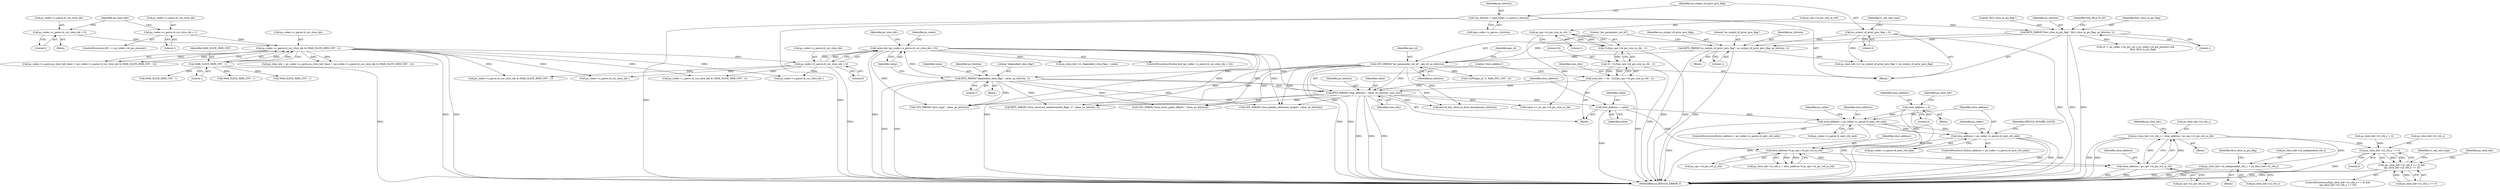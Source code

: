 digraph "0_Android_913d9e8d93d6b81bb8eac3fc2c1426651f5b259d@integer" {
"1002449" [label="(Call,ps_slice_hdr->i2_ctb_y = slice_address / ps_sps->i2_pic_wd_in_ctb)"];
"1002453" [label="(Call,slice_address / ps_sps->i2_pic_wd_in_ctb)"];
"1002444" [label="(Call,slice_address % ps_sps->i2_pic_wd_in_ctb)"];
"1000547" [label="(Call,slice_address = 0)"];
"1001742" [label="(Call,slice_address < ps_codec->s_parse.i4_next_ctb_indx)"];
"1001695" [label="(Call,slice_address > ps_codec->s_parse.i4_next_ctb_indx)"];
"1000534" [label="(Call,slice_address = value)"];
"1000529" [label="(Call,BITS_PARSE(\"slice_address\", value, ps_bitstrm, num_bits))"];
"1000429" [label="(Call,value && (ps_codec->s_parse.i4_cur_slice_idx > 0))"];
"1000423" [label="(Call,BITS_PARSE(\"dependent_slice_flag\", value, ps_bitstrm, 1))"];
"1000210" [label="(Call,UEV_PARSE(\"pic_parameter_set_id\", pps_id, ps_bitstrm))"];
"1000191" [label="(Call,BITS_PARSE(\"first_slice_in_pic_flag\", first_slice_in_pic_flag, ps_bitstrm, 1))"];
"1000148" [label="(Call,*ps_bitstrm = &ps_codec->s_parse.s_bitstrm)"];
"1000205" [label="(Call,BITS_PARSE(\"no_output_of_prior_pics_flag\", no_output_of_prior_pics_flag, ps_bitstrm, 1))"];
"1000160" [label="(Call,no_output_of_prior_pics_flag = 0)"];
"1000431" [label="(Call,ps_codec->s_parse.i4_cur_slice_idx > 0)"];
"1000406" [label="(Call,ps_codec->s_parse.i4_cur_slice_idx & (MAX_SLICE_HDR_CNT - 1))"];
"1000376" [label="(Call,ps_codec->s_parse.i4_cur_slice_idx = 0)"];
"1000391" [label="(Call,ps_codec->s_parse.i4_cur_slice_idx = 1)"];
"1000412" [label="(Call,MAX_SLICE_HDR_CNT - 1)"];
"1000519" [label="(Call,num_bits = 32 - CLZ(ps_sps->i4_pic_size_in_ctb - 1))"];
"1000521" [label="(Call,32 - CLZ(ps_sps->i4_pic_size_in_ctb - 1))"];
"1000523" [label="(Call,CLZ(ps_sps->i4_pic_size_in_ctb - 1))"];
"1000524" [label="(Call,ps_sps->i4_pic_size_in_ctb - 1)"];
"1002471" [label="(Call,ps_slice_hdr->i2_independent_ctb_y = ps_slice_hdr->i2_ctb_y)"];
"1002573" [label="(Call,ps_slice_hdr->i2_ctb_y == 0)"];
"1002567" [label="(Call,(ps_slice_hdr->i2_ctb_x == 0) &&\n (ps_slice_hdr->i2_ctb_y == 0))"];
"1000519" [label="(Call,num_bits = 32 - CLZ(ps_sps->i4_pic_size_in_ctb - 1))"];
"1000382" [label="(Literal,0)"];
"1002620" [label="(MethodReturn,IHEVCD_ERROR_T)"];
"1000391" [label="(Call,ps_codec->s_parse.i4_cur_slice_idx = 1)"];
"1000199" [label="(Identifier,NAL_BLA_W_LP)"];
"1000547" [label="(Call,slice_address = 0)"];
"1002577" [label="(Literal,0)"];
"1000533" [label="(Identifier,num_bits)"];
"1000375" [label="(Block,)"];
"1002566" [label="(ControlStructure,if((ps_slice_hdr->i2_ctb_x == 0) &&\n (ps_slice_hdr->i2_ctb_y == 0)))"];
"1002573" [label="(Call,ps_slice_hdr->i2_ctb_y == 0)"];
"1000207" [label="(Identifier,no_output_of_prior_pics_flag)"];
"1000191" [label="(Call,BITS_PARSE(\"first_slice_in_pic_flag\", first_slice_in_pic_flag, ps_bitstrm, 1))"];
"1000528" [label="(Literal,1)"];
"1000376" [label="(Call,ps_codec->s_parse.i4_cur_slice_idx = 0)"];
"1002471" [label="(Call,ps_slice_hdr->i2_independent_ctb_y = ps_slice_hdr->i2_ctb_y)"];
"1000377" [label="(Call,ps_codec->s_parse.i4_cur_slice_idx)"];
"1001772" [label="(Call,ps_codec->s_parse.i4_cur_slice_idx--)"];
"1000161" [label="(Identifier,no_output_of_prior_pics_flag)"];
"1000532" [label="(Identifier,ps_bitstrm)"];
"1002574" [label="(Call,ps_slice_hdr->i2_ctb_y)"];
"1000162" [label="(Literal,0)"];
"1000517" [label="(Block,)"];
"1000285" [label="(Call,(0 != ps_codec->u4_pic_cnt || ps_codec->i4_pic_present) &&\n                    first_slice_in_pic_flag)"];
"1000206" [label="(Literal,\"no_output_of_prior_pics_flag\")"];
"1002527" [label="(Call,MAX_SLICE_HDR_CNT - 1)"];
"1002485" [label="(Call,ps_slice_hdr->i2_ctb_y = 0)"];
"1000437" [label="(Literal,0)"];
"1000530" [label="(Literal,\"slice_address\")"];
"1000502" [label="(Call,ps_slice_hdr->i1_no_output_of_prior_pics_flag = no_output_of_prior_pics_flag)"];
"1000204" [label="(Block,)"];
"1000461" [label="(Call,ps_slice_hdr->i1_dependent_slice_flag = value)"];
"1001695" [label="(Call,slice_address > ps_codec->s_parse.i4_next_ctb_indx)"];
"1001743" [label="(Identifier,slice_address)"];
"1000212" [label="(Identifier,pps_id)"];
"1000205" [label="(Call,BITS_PARSE(\"no_output_of_prior_pics_flag\", no_output_of_prior_pics_flag, ps_bitstrm, 1))"];
"1000413" [label="(Identifier,MAX_SLICE_HDR_CNT)"];
"1001696" [label="(Identifier,slice_address)"];
"1000422" [label="(Block,)"];
"1000428" [label="(ControlStructure,if(value && (ps_codec->s_parse.i4_cur_slice_idx > 0)))"];
"1000432" [label="(Call,ps_codec->s_parse.i4_cur_slice_idx)"];
"1000531" [label="(Identifier,value)"];
"1000536" [label="(Identifier,value)"];
"1002440" [label="(Call,ps_slice_hdr->i2_ctb_x = slice_address % ps_sps->i2_pic_wd_in_ctb)"];
"1001756" [label="(Identifier,ps_codec)"];
"1000150" [label="(Call,&ps_codec->s_parse.s_bitstrm)"];
"1000216" [label="(Call,CLIP3(pps_id, 0, MAX_PPS_CNT - 2))"];
"1000546" [label="(Block,)"];
"1000165" [label="(Identifier,i1_nal_unit_type)"];
"1002587" [label="(Identifier,i1_nal_unit_type)"];
"1002521" [label="(Call,ps_codec->s_parse.i4_cur_slice_idx & (MAX_SLICE_HDR_CNT - 1))"];
"1000535" [label="(Identifier,slice_address)"];
"1002461" [label="(Identifier,ps_slice_hdr)"];
"1002581" [label="(Identifier,ps_slice_hdr)"];
"1002475" [label="(Call,ps_slice_hdr->i2_ctb_y)"];
"1000209" [label="(Literal,1)"];
"1000593" [label="(Call,UEV_PARSE(\"slice_type\", value, ps_bitstrm))"];
"1002017" [label="(Call,ihevcd_bits_flush_to_byte_boundary(ps_bitstrm))"];
"1000160" [label="(Call,no_output_of_prior_pics_flag = 0)"];
"1000521" [label="(Call,32 - CLZ(ps_sps->i4_pic_size_in_ctb - 1))"];
"1000430" [label="(Identifier,value)"];
"1000132" [label="(Block,)"];
"1001694" [label="(ControlStructure,if(slice_address > ps_codec->s_parse.i4_next_ctb_indx))"];
"1002472" [label="(Call,ps_slice_hdr->i2_independent_ctb_y)"];
"1000385" [label="(ControlStructure,if(0 == ps_codec->i4_pic_present))"];
"1000529" [label="(Call,BITS_PARSE(\"slice_address\", value, ps_bitstrm, num_bits))"];
"1001742" [label="(Call,slice_address < ps_codec->s_parse.i4_next_ctb_indx)"];
"1002449" [label="(Call,ps_slice_hdr->i2_ctb_y = slice_address / ps_sps->i2_pic_wd_in_ctb)"];
"1000463" [label="(Identifier,ps_slice_hdr)"];
"1000392" [label="(Call,ps_codec->s_parse.i4_cur_slice_idx)"];
"1000425" [label="(Identifier,value)"];
"1002450" [label="(Call,ps_slice_hdr->i2_ctb_y)"];
"1000426" [label="(Identifier,ps_bitstrm)"];
"1000588" [label="(Call,BITS_PARSE(\"slice_reserved_undetermined_flag[ i ]\", value, ps_bitstrm, 1))"];
"1000193" [label="(Identifier,first_slice_in_pic_flag)"];
"1000431" [label="(Call,ps_codec->s_parse.i4_cur_slice_idx > 0)"];
"1000520" [label="(Identifier,num_bits)"];
"1000407" [label="(Call,ps_codec->s_parse.i4_cur_slice_idx)"];
"1002503" [label="(Identifier,first_slice_in_pic_flag)"];
"1000208" [label="(Identifier,ps_bitstrm)"];
"1000548" [label="(Identifier,slice_address)"];
"1000211" [label="(Literal,\"pic_parameter_set_id\")"];
"1000406" [label="(Call,ps_codec->s_parse.i4_cur_slice_idx & (MAX_SLICE_HDR_CNT - 1))"];
"1001705" [label="(Identifier,ps_codec)"];
"1000400" [label="(Call,ps_codec->s_parse.ps_slice_hdr_base + (ps_codec->s_parse.i4_cur_slice_idx & (MAX_SLICE_HDR_CNT - 1)))"];
"1000192" [label="(Literal,\"first_slice_in_pic_flag\")"];
"1000195" [label="(Literal,1)"];
"1000210" [label="(Call,UEV_PARSE(\"pic_parameter_set_id\", pps_id, ps_bitstrm))"];
"1000423" [label="(Call,BITS_PARSE(\"dependent_slice_flag\", value, ps_bitstrm, 1))"];
"1000397" [label="(Literal,1)"];
"1001751" [label="(Identifier,IHEVCD_IGNORE_SLICE)"];
"1000429" [label="(Call,value && (ps_codec->s_parse.i4_cur_slice_idx > 0))"];
"1001809" [label="(Call,MAX_SLICE_HDR_CNT - 1)"];
"1000549" [label="(Literal,0)"];
"1000399" [label="(Identifier,ps_slice_hdr)"];
"1001991" [label="(Call,UEV_PARSE(\"slice_header_extension_length\", value, ps_bitstrm))"];
"1002568" [label="(Call,ps_slice_hdr->i2_ctb_x == 0)"];
"1000539" [label="(Identifier,value)"];
"1002439" [label="(Block,)"];
"1000447" [label="(Call,MAX_SLICE_HDR_CNT - 1)"];
"1000525" [label="(Call,ps_sps->i4_pic_size_in_ctb)"];
"1000194" [label="(Identifier,ps_bitstrm)"];
"1001744" [label="(Call,ps_codec->s_parse.i4_next_ctb_indx)"];
"1000213" [label="(Identifier,ps_bitstrm)"];
"1002445" [label="(Identifier,slice_address)"];
"1000534" [label="(Call,slice_address = value)"];
"1000440" [label="(Identifier,ps_codec)"];
"1000424" [label="(Literal,\"dependent_slice_flag\")"];
"1002455" [label="(Call,ps_sps->i2_pic_wd_in_ctb)"];
"1000427" [label="(Literal,1)"];
"1000553" [label="(Identifier,ps_slice_hdr)"];
"1000398" [label="(Call,ps_slice_hdr = ps_codec->s_parse.ps_slice_hdr_base + (ps_codec->s_parse.i4_cur_slice_idx & (MAX_SLICE_HDR_CNT - 1)))"];
"1000522" [label="(Literal,32)"];
"1000441" [label="(Call,ps_codec->s_parse.i4_cur_slice_idx & (MAX_SLICE_HDR_CNT - 1))"];
"1002567" [label="(Call,(ps_slice_hdr->i2_ctb_x == 0) &&\n (ps_slice_hdr->i2_ctb_y == 0))"];
"1002444" [label="(Call,slice_address % ps_sps->i2_pic_wd_in_ctb)"];
"1002453" [label="(Call,slice_address / ps_sps->i2_pic_wd_in_ctb)"];
"1000149" [label="(Identifier,ps_bitstrm)"];
"1000524" [label="(Call,ps_sps->i4_pic_size_in_ctb - 1)"];
"1001741" [label="(ControlStructure,if(slice_address < ps_codec->s_parse.i4_next_ctb_indx))"];
"1001884" [label="(Call,UEV_PARSE(\"num_entry_point_offsets\", value, ps_bitstrm))"];
"1002454" [label="(Identifier,slice_address)"];
"1002463" [label="(Block,)"];
"1002446" [label="(Call,ps_sps->i2_pic_wd_in_ctb)"];
"1000538" [label="(Call,value >= ps_sps->i4_pic_size_in_ctb)"];
"1001697" [label="(Call,ps_codec->s_parse.i4_next_ctb_indx)"];
"1000414" [label="(Literal,1)"];
"1000148" [label="(Call,*ps_bitstrm = &ps_codec->s_parse.s_bitstrm)"];
"1000523" [label="(Call,CLZ(ps_sps->i4_pic_size_in_ctb - 1))"];
"1001713" [label="(Call,ps_codec->s_parse.i4_cur_slice_idx--)"];
"1000412" [label="(Call,MAX_SLICE_HDR_CNT - 1)"];
"1000215" [label="(Identifier,pps_id)"];
"1002449" -> "1002439"  [label="AST: "];
"1002449" -> "1002453"  [label="CFG: "];
"1002450" -> "1002449"  [label="AST: "];
"1002453" -> "1002449"  [label="AST: "];
"1002461" -> "1002449"  [label="CFG: "];
"1002449" -> "1002620"  [label="DDG: "];
"1002449" -> "1002620"  [label="DDG: "];
"1002453" -> "1002449"  [label="DDG: "];
"1002453" -> "1002449"  [label="DDG: "];
"1002449" -> "1002471"  [label="DDG: "];
"1002449" -> "1002573"  [label="DDG: "];
"1002453" -> "1002455"  [label="CFG: "];
"1002454" -> "1002453"  [label="AST: "];
"1002455" -> "1002453"  [label="AST: "];
"1002453" -> "1002620"  [label="DDG: "];
"1002453" -> "1002620"  [label="DDG: "];
"1002444" -> "1002453"  [label="DDG: "];
"1002444" -> "1002453"  [label="DDG: "];
"1002444" -> "1002440"  [label="AST: "];
"1002444" -> "1002446"  [label="CFG: "];
"1002445" -> "1002444"  [label="AST: "];
"1002446" -> "1002444"  [label="AST: "];
"1002440" -> "1002444"  [label="CFG: "];
"1002444" -> "1002440"  [label="DDG: "];
"1002444" -> "1002440"  [label="DDG: "];
"1000547" -> "1002444"  [label="DDG: "];
"1001742" -> "1002444"  [label="DDG: "];
"1000534" -> "1002444"  [label="DDG: "];
"1000547" -> "1000546"  [label="AST: "];
"1000547" -> "1000549"  [label="CFG: "];
"1000548" -> "1000547"  [label="AST: "];
"1000549" -> "1000547"  [label="AST: "];
"1000553" -> "1000547"  [label="CFG: "];
"1000547" -> "1002620"  [label="DDG: "];
"1000547" -> "1001695"  [label="DDG: "];
"1001742" -> "1001741"  [label="AST: "];
"1001742" -> "1001744"  [label="CFG: "];
"1001743" -> "1001742"  [label="AST: "];
"1001744" -> "1001742"  [label="AST: "];
"1001751" -> "1001742"  [label="CFG: "];
"1001756" -> "1001742"  [label="CFG: "];
"1001742" -> "1002620"  [label="DDG: "];
"1001742" -> "1002620"  [label="DDG: "];
"1001742" -> "1002620"  [label="DDG: "];
"1001695" -> "1001742"  [label="DDG: "];
"1001695" -> "1001742"  [label="DDG: "];
"1001695" -> "1001694"  [label="AST: "];
"1001695" -> "1001697"  [label="CFG: "];
"1001696" -> "1001695"  [label="AST: "];
"1001697" -> "1001695"  [label="AST: "];
"1001705" -> "1001695"  [label="CFG: "];
"1001743" -> "1001695"  [label="CFG: "];
"1001695" -> "1002620"  [label="DDG: "];
"1001695" -> "1002620"  [label="DDG: "];
"1001695" -> "1002620"  [label="DDG: "];
"1000534" -> "1001695"  [label="DDG: "];
"1000534" -> "1000517"  [label="AST: "];
"1000534" -> "1000536"  [label="CFG: "];
"1000535" -> "1000534"  [label="AST: "];
"1000536" -> "1000534"  [label="AST: "];
"1000539" -> "1000534"  [label="CFG: "];
"1000534" -> "1002620"  [label="DDG: "];
"1000529" -> "1000534"  [label="DDG: "];
"1000529" -> "1000517"  [label="AST: "];
"1000529" -> "1000533"  [label="CFG: "];
"1000530" -> "1000529"  [label="AST: "];
"1000531" -> "1000529"  [label="AST: "];
"1000532" -> "1000529"  [label="AST: "];
"1000533" -> "1000529"  [label="AST: "];
"1000535" -> "1000529"  [label="CFG: "];
"1000529" -> "1002620"  [label="DDG: "];
"1000529" -> "1002620"  [label="DDG: "];
"1000529" -> "1002620"  [label="DDG: "];
"1000429" -> "1000529"  [label="DDG: "];
"1000423" -> "1000529"  [label="DDG: "];
"1000210" -> "1000529"  [label="DDG: "];
"1000519" -> "1000529"  [label="DDG: "];
"1000529" -> "1000538"  [label="DDG: "];
"1000529" -> "1000588"  [label="DDG: "];
"1000529" -> "1000593"  [label="DDG: "];
"1000529" -> "1001884"  [label="DDG: "];
"1000529" -> "1001991"  [label="DDG: "];
"1000529" -> "1002017"  [label="DDG: "];
"1000429" -> "1000428"  [label="AST: "];
"1000429" -> "1000430"  [label="CFG: "];
"1000429" -> "1000431"  [label="CFG: "];
"1000430" -> "1000429"  [label="AST: "];
"1000431" -> "1000429"  [label="AST: "];
"1000440" -> "1000429"  [label="CFG: "];
"1000463" -> "1000429"  [label="CFG: "];
"1000429" -> "1002620"  [label="DDG: "];
"1000429" -> "1002620"  [label="DDG: "];
"1000423" -> "1000429"  [label="DDG: "];
"1000431" -> "1000429"  [label="DDG: "];
"1000431" -> "1000429"  [label="DDG: "];
"1000429" -> "1000461"  [label="DDG: "];
"1000429" -> "1000588"  [label="DDG: "];
"1000429" -> "1000593"  [label="DDG: "];
"1000429" -> "1001884"  [label="DDG: "];
"1000429" -> "1001991"  [label="DDG: "];
"1000423" -> "1000422"  [label="AST: "];
"1000423" -> "1000427"  [label="CFG: "];
"1000424" -> "1000423"  [label="AST: "];
"1000425" -> "1000423"  [label="AST: "];
"1000426" -> "1000423"  [label="AST: "];
"1000427" -> "1000423"  [label="AST: "];
"1000430" -> "1000423"  [label="CFG: "];
"1000423" -> "1002620"  [label="DDG: "];
"1000423" -> "1002620"  [label="DDG: "];
"1000210" -> "1000423"  [label="DDG: "];
"1000423" -> "1000588"  [label="DDG: "];
"1000423" -> "1000593"  [label="DDG: "];
"1000423" -> "1001884"  [label="DDG: "];
"1000423" -> "1001991"  [label="DDG: "];
"1000423" -> "1002017"  [label="DDG: "];
"1000210" -> "1000132"  [label="AST: "];
"1000210" -> "1000213"  [label="CFG: "];
"1000211" -> "1000210"  [label="AST: "];
"1000212" -> "1000210"  [label="AST: "];
"1000213" -> "1000210"  [label="AST: "];
"1000215" -> "1000210"  [label="CFG: "];
"1000210" -> "1002620"  [label="DDG: "];
"1000210" -> "1002620"  [label="DDG: "];
"1000191" -> "1000210"  [label="DDG: "];
"1000205" -> "1000210"  [label="DDG: "];
"1000210" -> "1000216"  [label="DDG: "];
"1000210" -> "1000588"  [label="DDG: "];
"1000210" -> "1000593"  [label="DDG: "];
"1000210" -> "1001884"  [label="DDG: "];
"1000210" -> "1001991"  [label="DDG: "];
"1000210" -> "1002017"  [label="DDG: "];
"1000191" -> "1000132"  [label="AST: "];
"1000191" -> "1000195"  [label="CFG: "];
"1000192" -> "1000191"  [label="AST: "];
"1000193" -> "1000191"  [label="AST: "];
"1000194" -> "1000191"  [label="AST: "];
"1000195" -> "1000191"  [label="AST: "];
"1000199" -> "1000191"  [label="CFG: "];
"1000191" -> "1002620"  [label="DDG: "];
"1000191" -> "1002620"  [label="DDG: "];
"1000148" -> "1000191"  [label="DDG: "];
"1000191" -> "1000205"  [label="DDG: "];
"1000191" -> "1000285"  [label="DDG: "];
"1000148" -> "1000132"  [label="AST: "];
"1000148" -> "1000150"  [label="CFG: "];
"1000149" -> "1000148"  [label="AST: "];
"1000150" -> "1000148"  [label="AST: "];
"1000161" -> "1000148"  [label="CFG: "];
"1000148" -> "1002620"  [label="DDG: "];
"1000148" -> "1002620"  [label="DDG: "];
"1000205" -> "1000204"  [label="AST: "];
"1000205" -> "1000209"  [label="CFG: "];
"1000206" -> "1000205"  [label="AST: "];
"1000207" -> "1000205"  [label="AST: "];
"1000208" -> "1000205"  [label="AST: "];
"1000209" -> "1000205"  [label="AST: "];
"1000211" -> "1000205"  [label="CFG: "];
"1000205" -> "1002620"  [label="DDG: "];
"1000205" -> "1002620"  [label="DDG: "];
"1000160" -> "1000205"  [label="DDG: "];
"1000205" -> "1000502"  [label="DDG: "];
"1000160" -> "1000132"  [label="AST: "];
"1000160" -> "1000162"  [label="CFG: "];
"1000161" -> "1000160"  [label="AST: "];
"1000162" -> "1000160"  [label="AST: "];
"1000165" -> "1000160"  [label="CFG: "];
"1000160" -> "1002620"  [label="DDG: "];
"1000160" -> "1000502"  [label="DDG: "];
"1000431" -> "1000437"  [label="CFG: "];
"1000432" -> "1000431"  [label="AST: "];
"1000437" -> "1000431"  [label="AST: "];
"1000431" -> "1002620"  [label="DDG: "];
"1000406" -> "1000431"  [label="DDG: "];
"1000431" -> "1000441"  [label="DDG: "];
"1000431" -> "1001713"  [label="DDG: "];
"1000431" -> "1001772"  [label="DDG: "];
"1000431" -> "1002521"  [label="DDG: "];
"1000406" -> "1000400"  [label="AST: "];
"1000406" -> "1000412"  [label="CFG: "];
"1000407" -> "1000406"  [label="AST: "];
"1000412" -> "1000406"  [label="AST: "];
"1000400" -> "1000406"  [label="CFG: "];
"1000406" -> "1002620"  [label="DDG: "];
"1000406" -> "1002620"  [label="DDG: "];
"1000406" -> "1000398"  [label="DDG: "];
"1000406" -> "1000398"  [label="DDG: "];
"1000406" -> "1000400"  [label="DDG: "];
"1000406" -> "1000400"  [label="DDG: "];
"1000376" -> "1000406"  [label="DDG: "];
"1000391" -> "1000406"  [label="DDG: "];
"1000412" -> "1000406"  [label="DDG: "];
"1000412" -> "1000406"  [label="DDG: "];
"1000406" -> "1000441"  [label="DDG: "];
"1000406" -> "1001713"  [label="DDG: "];
"1000406" -> "1001772"  [label="DDG: "];
"1000406" -> "1002521"  [label="DDG: "];
"1000376" -> "1000375"  [label="AST: "];
"1000376" -> "1000382"  [label="CFG: "];
"1000377" -> "1000376"  [label="AST: "];
"1000382" -> "1000376"  [label="AST: "];
"1000399" -> "1000376"  [label="CFG: "];
"1000391" -> "1000385"  [label="AST: "];
"1000391" -> "1000397"  [label="CFG: "];
"1000392" -> "1000391"  [label="AST: "];
"1000397" -> "1000391"  [label="AST: "];
"1000399" -> "1000391"  [label="CFG: "];
"1000412" -> "1000414"  [label="CFG: "];
"1000413" -> "1000412"  [label="AST: "];
"1000414" -> "1000412"  [label="AST: "];
"1000412" -> "1002620"  [label="DDG: "];
"1000412" -> "1000447"  [label="DDG: "];
"1000412" -> "1001809"  [label="DDG: "];
"1000412" -> "1002527"  [label="DDG: "];
"1000519" -> "1000517"  [label="AST: "];
"1000519" -> "1000521"  [label="CFG: "];
"1000520" -> "1000519"  [label="AST: "];
"1000521" -> "1000519"  [label="AST: "];
"1000530" -> "1000519"  [label="CFG: "];
"1000519" -> "1002620"  [label="DDG: "];
"1000521" -> "1000519"  [label="DDG: "];
"1000521" -> "1000519"  [label="DDG: "];
"1000521" -> "1000523"  [label="CFG: "];
"1000522" -> "1000521"  [label="AST: "];
"1000523" -> "1000521"  [label="AST: "];
"1000521" -> "1002620"  [label="DDG: "];
"1000523" -> "1000521"  [label="DDG: "];
"1000523" -> "1000524"  [label="CFG: "];
"1000524" -> "1000523"  [label="AST: "];
"1000523" -> "1002620"  [label="DDG: "];
"1000524" -> "1000523"  [label="DDG: "];
"1000524" -> "1000523"  [label="DDG: "];
"1000524" -> "1000528"  [label="CFG: "];
"1000525" -> "1000524"  [label="AST: "];
"1000528" -> "1000524"  [label="AST: "];
"1000524" -> "1000538"  [label="DDG: "];
"1002471" -> "1002463"  [label="AST: "];
"1002471" -> "1002475"  [label="CFG: "];
"1002472" -> "1002471"  [label="AST: "];
"1002475" -> "1002471"  [label="AST: "];
"1002503" -> "1002471"  [label="CFG: "];
"1002471" -> "1002620"  [label="DDG: "];
"1002471" -> "1002620"  [label="DDG: "];
"1002573" -> "1002567"  [label="AST: "];
"1002573" -> "1002577"  [label="CFG: "];
"1002574" -> "1002573"  [label="AST: "];
"1002577" -> "1002573"  [label="AST: "];
"1002567" -> "1002573"  [label="CFG: "];
"1002573" -> "1002620"  [label="DDG: "];
"1002573" -> "1002567"  [label="DDG: "];
"1002573" -> "1002567"  [label="DDG: "];
"1002485" -> "1002573"  [label="DDG: "];
"1002567" -> "1002566"  [label="AST: "];
"1002567" -> "1002568"  [label="CFG: "];
"1002568" -> "1002567"  [label="AST: "];
"1002581" -> "1002567"  [label="CFG: "];
"1002587" -> "1002567"  [label="CFG: "];
"1002567" -> "1002620"  [label="DDG: "];
"1002567" -> "1002620"  [label="DDG: "];
"1002567" -> "1002620"  [label="DDG: "];
"1002568" -> "1002567"  [label="DDG: "];
"1002568" -> "1002567"  [label="DDG: "];
}
